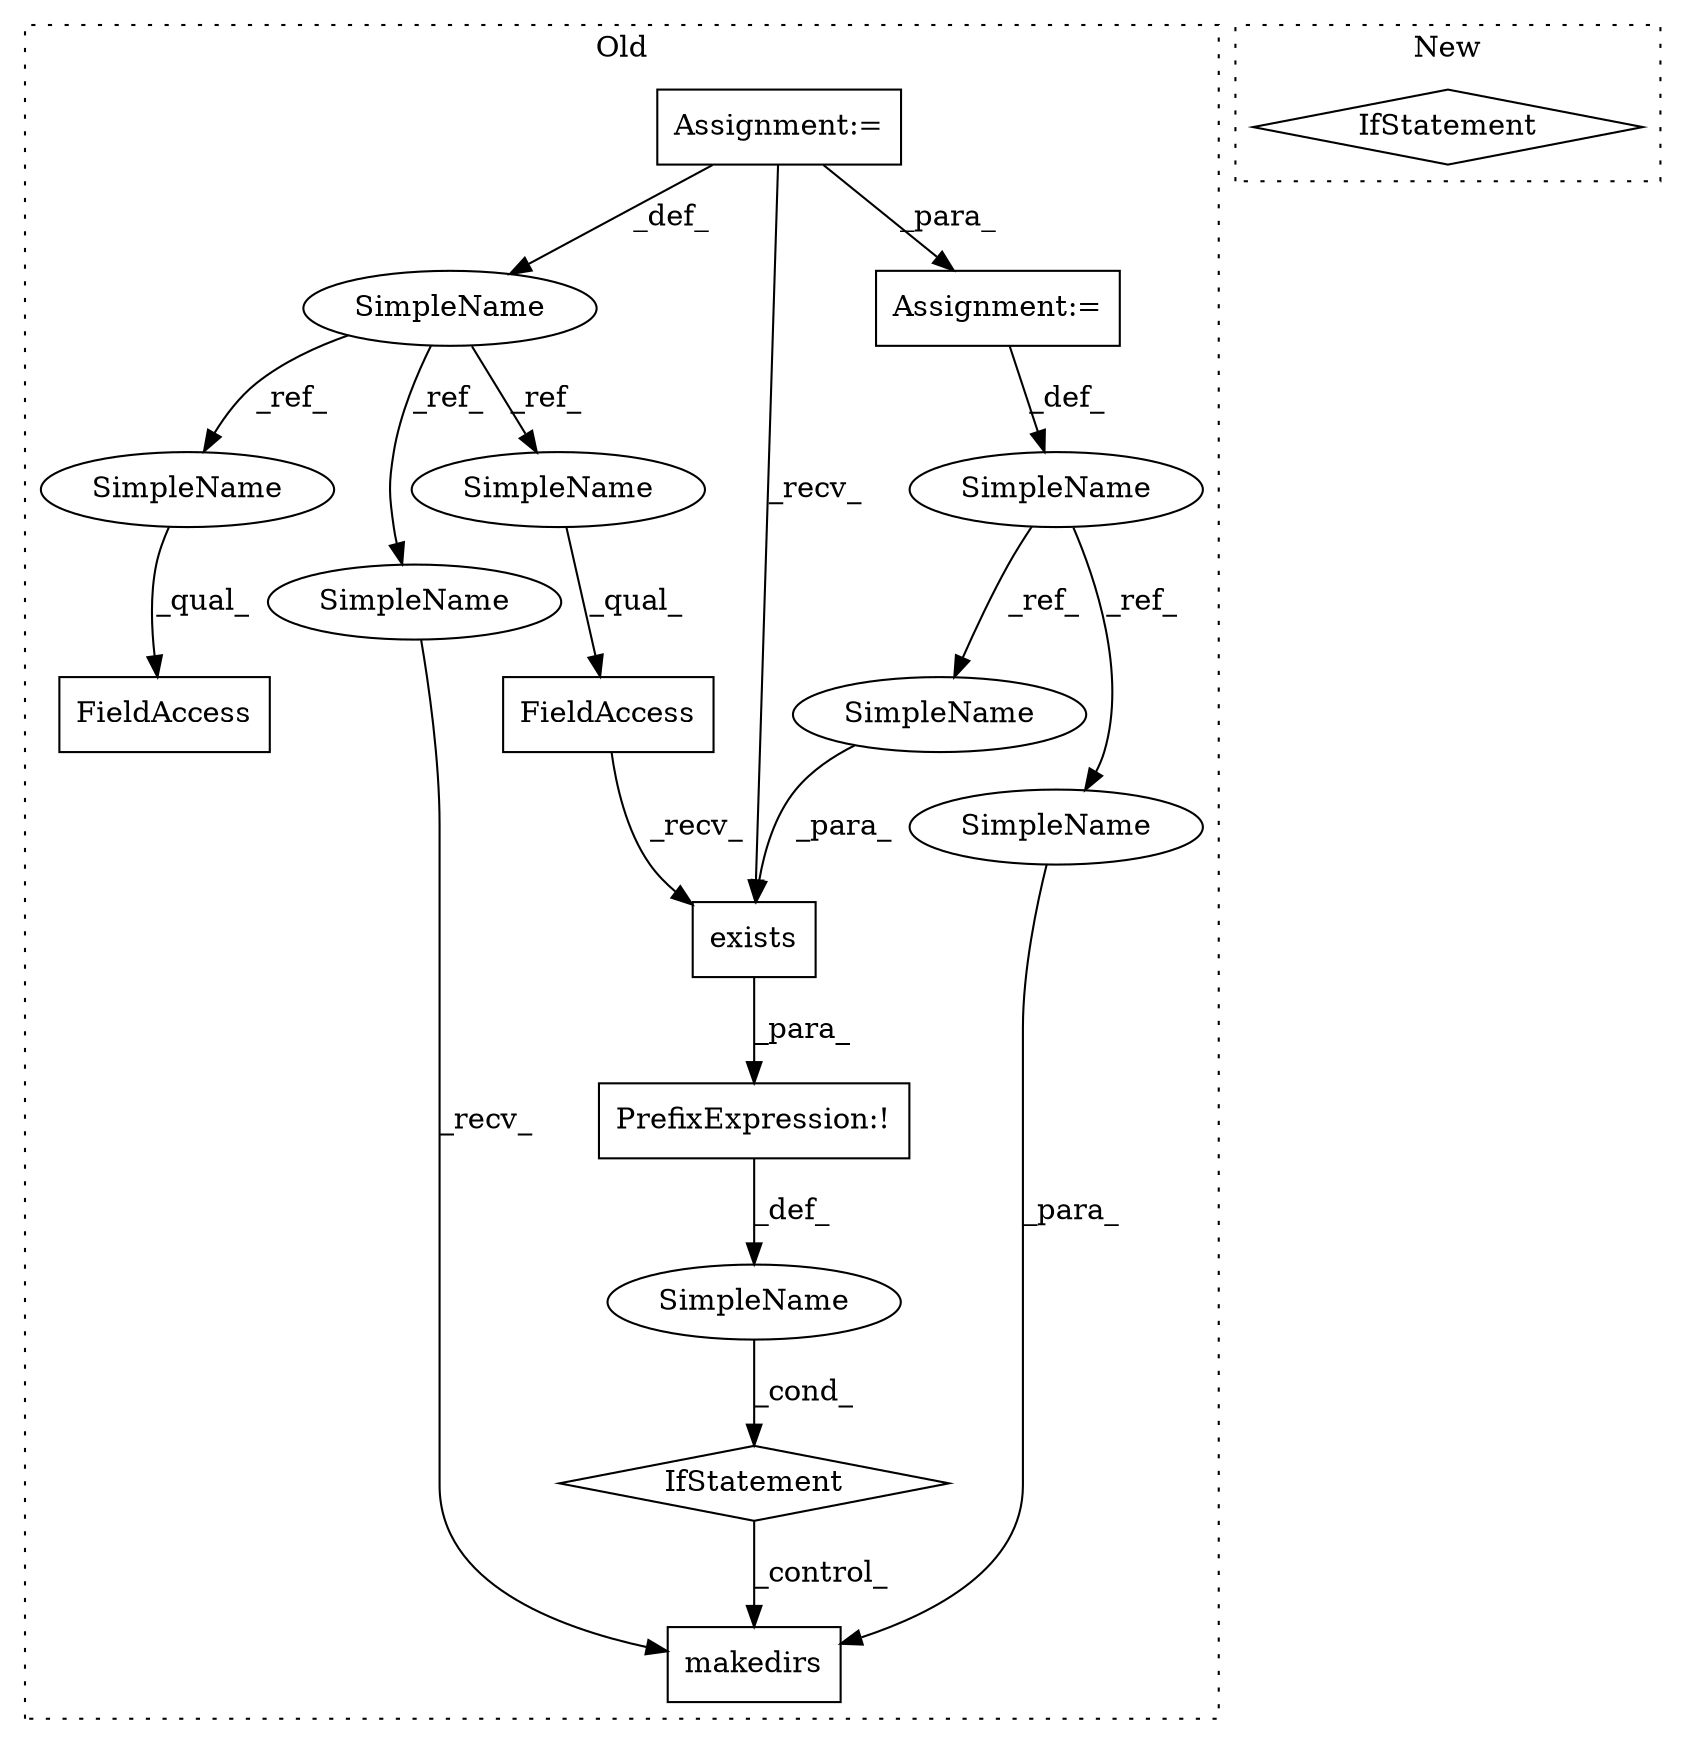 digraph G {
subgraph cluster0 {
1 [label="makedirs" a="32" s="915,928" l="9,1" shape="box"];
3 [label="IfStatement" a="25" s="877,902" l="4,2" shape="diamond"];
4 [label="SimpleName" a="42" s="" l="" shape="ellipse"];
5 [label="PrefixExpression:!" a="38" s="881" l="1" shape="box"];
6 [label="SimpleName" a="42" s="804" l="2" shape="ellipse"];
7 [label="FieldAccess" a="22" s="990" l="7" shape="box"];
8 [label="FieldAccess" a="22" s="882" l="7" shape="box"];
9 [label="exists" a="32" s="890,901" l="7,1" shape="box"];
10 [label="Assignment:=" a="7" s="804" l="2" shape="box"];
11 [label="SimpleName" a="42" s="812" l="4" shape="ellipse"];
12 [label="Assignment:=" a="7" s="816" l="1" shape="box"];
13 [label="SimpleName" a="42" s="990" l="2" shape="ellipse"];
14 [label="SimpleName" a="42" s="912" l="2" shape="ellipse"];
15 [label="SimpleName" a="42" s="882" l="2" shape="ellipse"];
16 [label="SimpleName" a="42" s="897" l="4" shape="ellipse"];
17 [label="SimpleName" a="42" s="924" l="4" shape="ellipse"];
label = "Old";
style="dotted";
}
subgraph cluster1 {
2 [label="IfStatement" a="25" s="850,866" l="4,2" shape="diamond"];
label = "New";
style="dotted";
}
3 -> 1 [label="_control_"];
4 -> 3 [label="_cond_"];
5 -> 4 [label="_def_"];
6 -> 15 [label="_ref_"];
6 -> 13 [label="_ref_"];
6 -> 14 [label="_ref_"];
8 -> 9 [label="_recv_"];
9 -> 5 [label="_para_"];
10 -> 9 [label="_recv_"];
10 -> 12 [label="_para_"];
10 -> 6 [label="_def_"];
11 -> 17 [label="_ref_"];
11 -> 16 [label="_ref_"];
12 -> 11 [label="_def_"];
13 -> 7 [label="_qual_"];
14 -> 1 [label="_recv_"];
15 -> 8 [label="_qual_"];
16 -> 9 [label="_para_"];
17 -> 1 [label="_para_"];
}